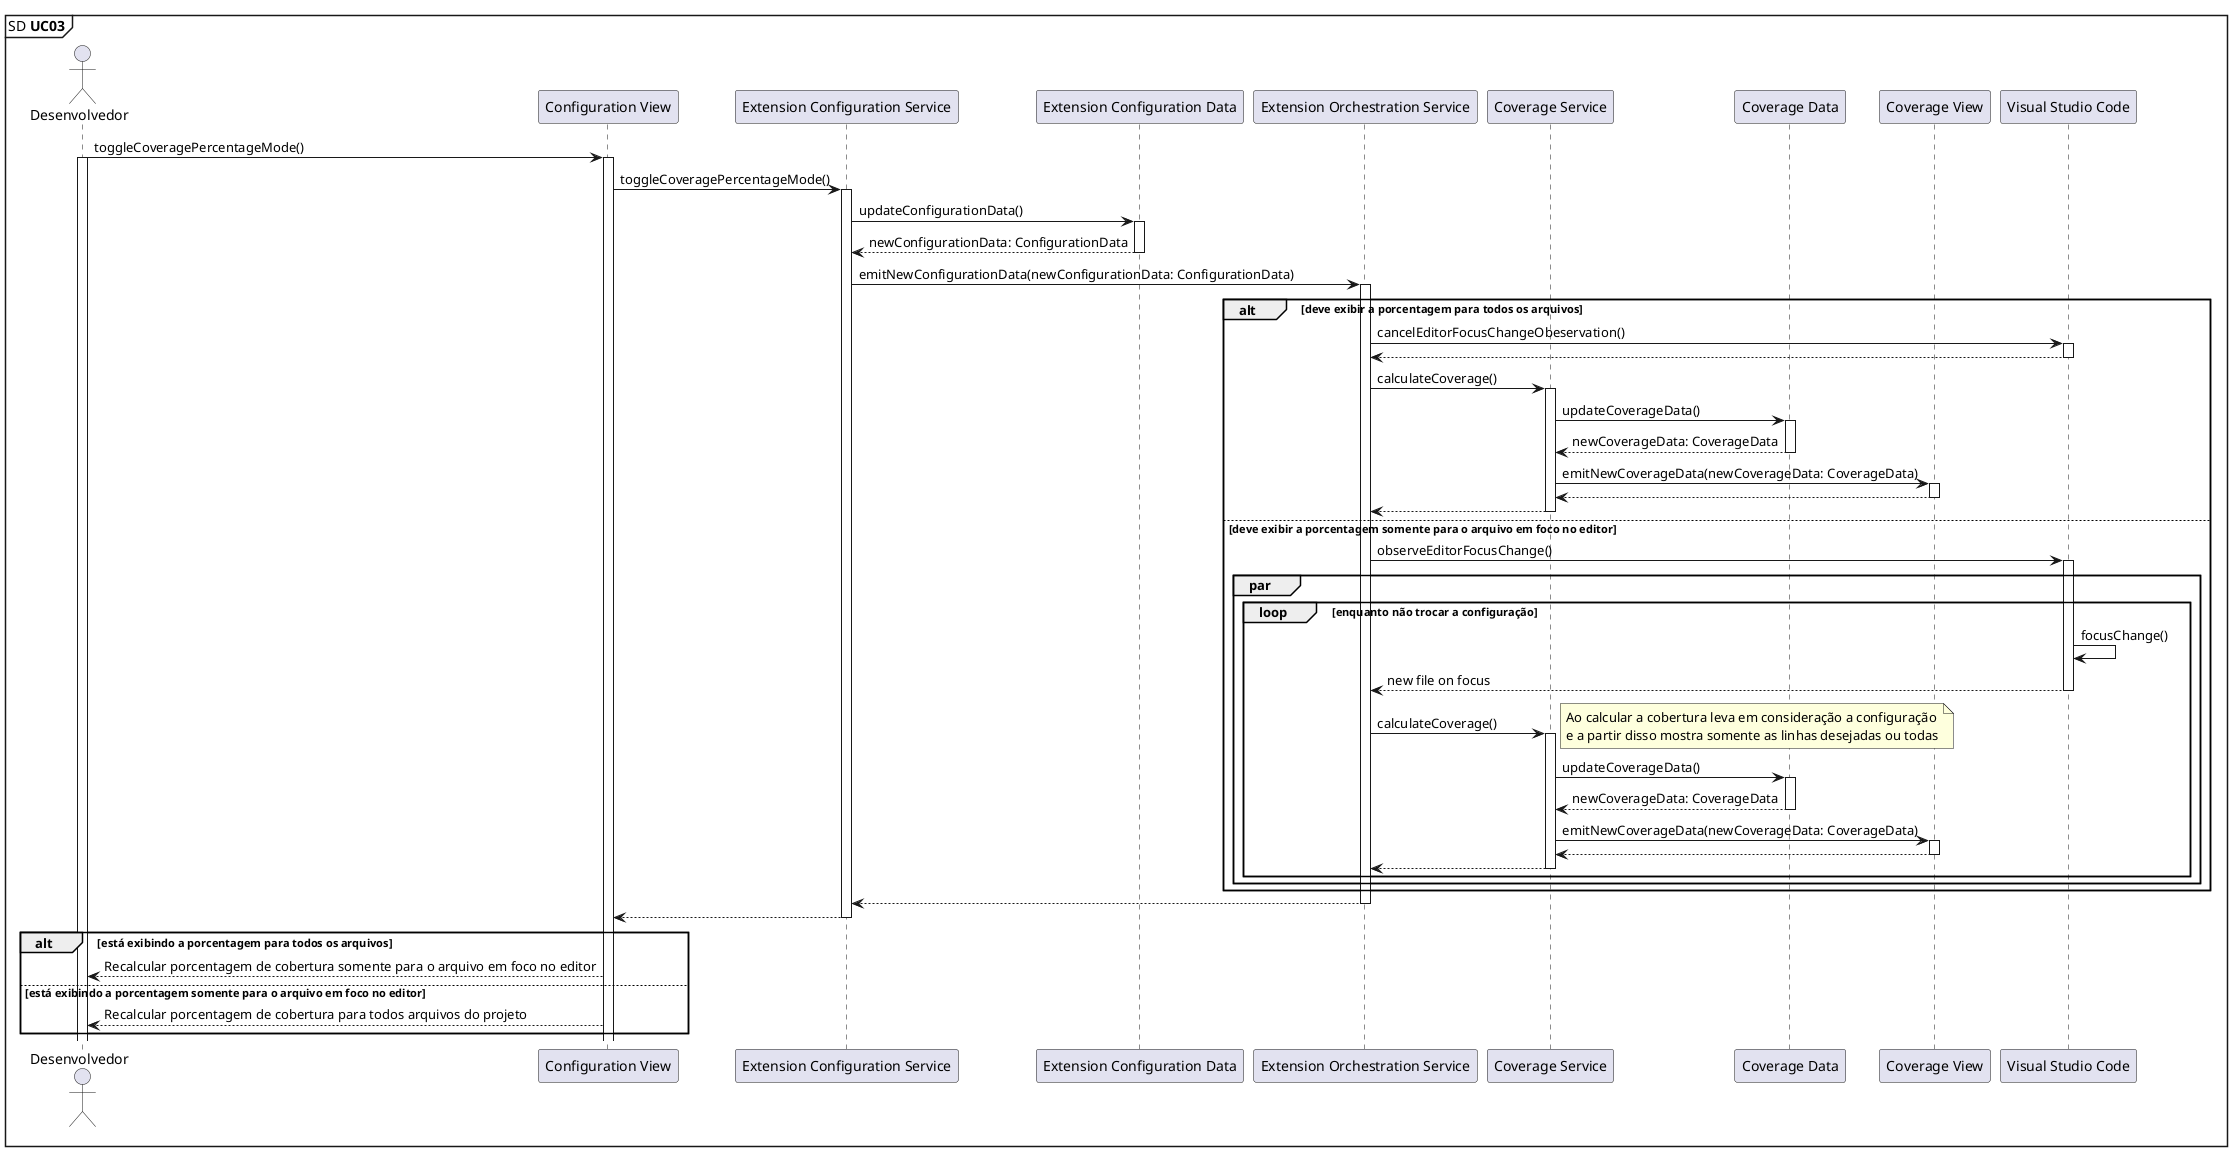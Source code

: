 @startuml

mainframe SD **UC03** 

'UC03: Como desenvolvedor, desejo alterar a visualização da porcentagem de cobertura entre total e em relação ao arquivo aberto.

actor       Desenvolvedor as Dev
participant "Configuration View" as ConfigurationView
participant "Extension Configuration Service" as ExtensionConfigurationService
participant "Extension Configuration Data" as ExtensionConfigurationData
participant "Extension Orchestration Service" as ExtensionOrchestrationService
participant "Coverage Service" as CoverageService
participant "Coverage Data" as CoverageData
participant "Coverage View" as CoverageView
participant "Visual Studio Code" as VSCode

Dev -> ConfigurationView: toggleCoveragePercentageMode()

activate Dev
activate ConfigurationView

ConfigurationView -> ExtensionConfigurationService: toggleCoveragePercentageMode()
activate ExtensionConfigurationService

ExtensionConfigurationService -> ExtensionConfigurationData: updateConfigurationData()
activate ExtensionConfigurationData

ExtensionConfigurationService <-- ExtensionConfigurationData: newConfigurationData: ConfigurationData
deactivate ExtensionConfigurationData

ExtensionConfigurationService -> ExtensionOrchestrationService: emitNewConfigurationData(newConfigurationData: ConfigurationData)
activate ExtensionOrchestrationService

alt deve exibir a porcentagem para todos os arquivos

  ExtensionOrchestrationService -> VSCode: cancelEditorFocusChangeObeservation()
  activate VSCode
  ExtensionOrchestrationService <-- VSCode
  deactivate VSCode

  ExtensionOrchestrationService -> CoverageService: calculateCoverage()
  activate CoverageService

  CoverageService -> CoverageData: updateCoverageData()
  activate CoverageData

  CoverageService <-- CoverageData: newCoverageData: CoverageData
  deactivate CoverageData

  CoverageService -> CoverageView: emitNewCoverageData(newCoverageData: CoverageData)
  activate CoverageView

  CoverageService <-- CoverageView
  deactivate CoverageView

  ExtensionOrchestrationService <-- CoverageService
  deactivate CoverageService

else deve exibir a porcentagem somente para o arquivo em foco no editor

  ExtensionOrchestrationService -> VSCode: observeEditorFocusChange()
  activate VSCode
  
  par
    loop enquanto não trocar a configuração
      VSCode -> VSCode: focusChange()
      ExtensionOrchestrationService <-- VSCode: new file on focus
      deactivate VSCode

      ExtensionOrchestrationService -> CoverageService: calculateCoverage()
      activate CoverageService

      note right
        Ao calcular a cobertura leva em consideração a configuração
        e a partir disso mostra somente as linhas desejadas ou todas
      end note

      CoverageService -> CoverageData: updateCoverageData()
      activate CoverageData

      CoverageService <-- CoverageData: newCoverageData: CoverageData
      deactivate CoverageData

      CoverageService -> CoverageView: emitNewCoverageData(newCoverageData: CoverageData)
      activate CoverageView

      CoverageService <-- CoverageView
      deactivate CoverageView

      ExtensionOrchestrationService <-- CoverageService
      deactivate CoverageService
    end
  end
end


ExtensionConfigurationService <-- ExtensionOrchestrationService
deactivate ExtensionOrchestrationService

ConfigurationView <-- ExtensionConfigurationService
deactivate ExtensionConfigurationService

alt está exibindo a porcentagem para todos os arquivos

  Dev <-- ConfigurationView: Recalcular porcentagem de cobertura somente para o arquivo em foco no editor

else está exibindo a porcentagem somente para o arquivo em foco no editor

  Dev <-- ConfigurationView: Recalcular porcentagem de cobertura para todos arquivos do projeto

end

@enduml
